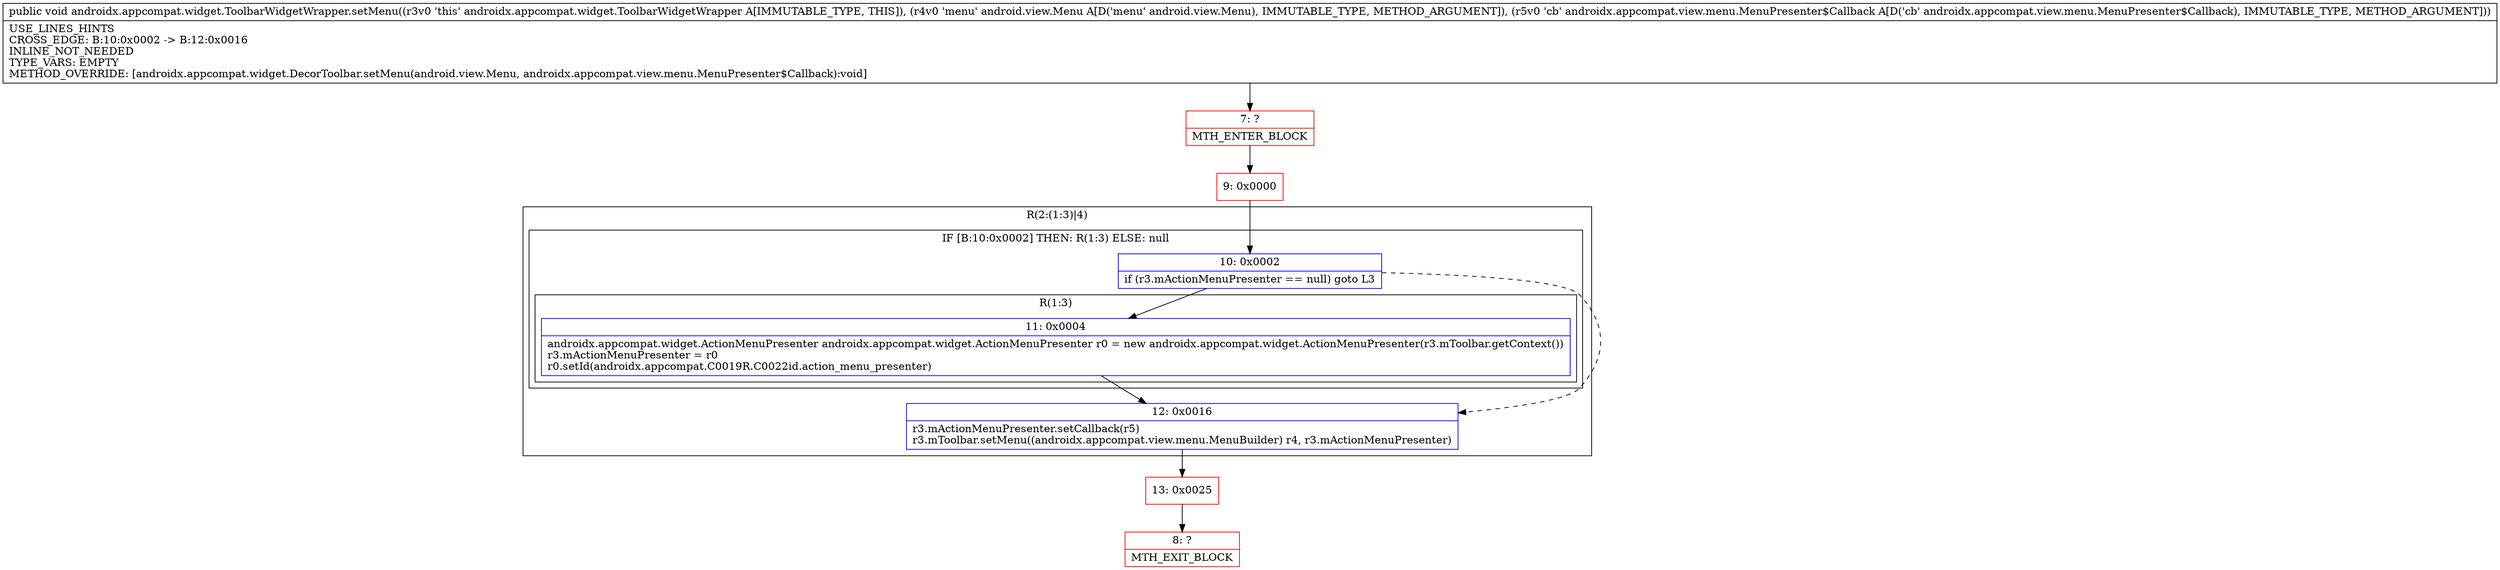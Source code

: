 digraph "CFG forandroidx.appcompat.widget.ToolbarWidgetWrapper.setMenu(Landroid\/view\/Menu;Landroidx\/appcompat\/view\/menu\/MenuPresenter$Callback;)V" {
subgraph cluster_Region_768739290 {
label = "R(2:(1:3)|4)";
node [shape=record,color=blue];
subgraph cluster_IfRegion_1834417099 {
label = "IF [B:10:0x0002] THEN: R(1:3) ELSE: null";
node [shape=record,color=blue];
Node_10 [shape=record,label="{10\:\ 0x0002|if (r3.mActionMenuPresenter == null) goto L3\l}"];
subgraph cluster_Region_843077628 {
label = "R(1:3)";
node [shape=record,color=blue];
Node_11 [shape=record,label="{11\:\ 0x0004|androidx.appcompat.widget.ActionMenuPresenter androidx.appcompat.widget.ActionMenuPresenter r0 = new androidx.appcompat.widget.ActionMenuPresenter(r3.mToolbar.getContext())\lr3.mActionMenuPresenter = r0\lr0.setId(androidx.appcompat.C0019R.C0022id.action_menu_presenter)\l}"];
}
}
Node_12 [shape=record,label="{12\:\ 0x0016|r3.mActionMenuPresenter.setCallback(r5)\lr3.mToolbar.setMenu((androidx.appcompat.view.menu.MenuBuilder) r4, r3.mActionMenuPresenter)\l}"];
}
Node_7 [shape=record,color=red,label="{7\:\ ?|MTH_ENTER_BLOCK\l}"];
Node_9 [shape=record,color=red,label="{9\:\ 0x0000}"];
Node_13 [shape=record,color=red,label="{13\:\ 0x0025}"];
Node_8 [shape=record,color=red,label="{8\:\ ?|MTH_EXIT_BLOCK\l}"];
MethodNode[shape=record,label="{public void androidx.appcompat.widget.ToolbarWidgetWrapper.setMenu((r3v0 'this' androidx.appcompat.widget.ToolbarWidgetWrapper A[IMMUTABLE_TYPE, THIS]), (r4v0 'menu' android.view.Menu A[D('menu' android.view.Menu), IMMUTABLE_TYPE, METHOD_ARGUMENT]), (r5v0 'cb' androidx.appcompat.view.menu.MenuPresenter$Callback A[D('cb' androidx.appcompat.view.menu.MenuPresenter$Callback), IMMUTABLE_TYPE, METHOD_ARGUMENT]))  | USE_LINES_HINTS\lCROSS_EDGE: B:10:0x0002 \-\> B:12:0x0016\lINLINE_NOT_NEEDED\lTYPE_VARS: EMPTY\lMETHOD_OVERRIDE: [androidx.appcompat.widget.DecorToolbar.setMenu(android.view.Menu, androidx.appcompat.view.menu.MenuPresenter$Callback):void]\l}"];
MethodNode -> Node_7;Node_10 -> Node_11;
Node_10 -> Node_12[style=dashed];
Node_11 -> Node_12;
Node_12 -> Node_13;
Node_7 -> Node_9;
Node_9 -> Node_10;
Node_13 -> Node_8;
}

